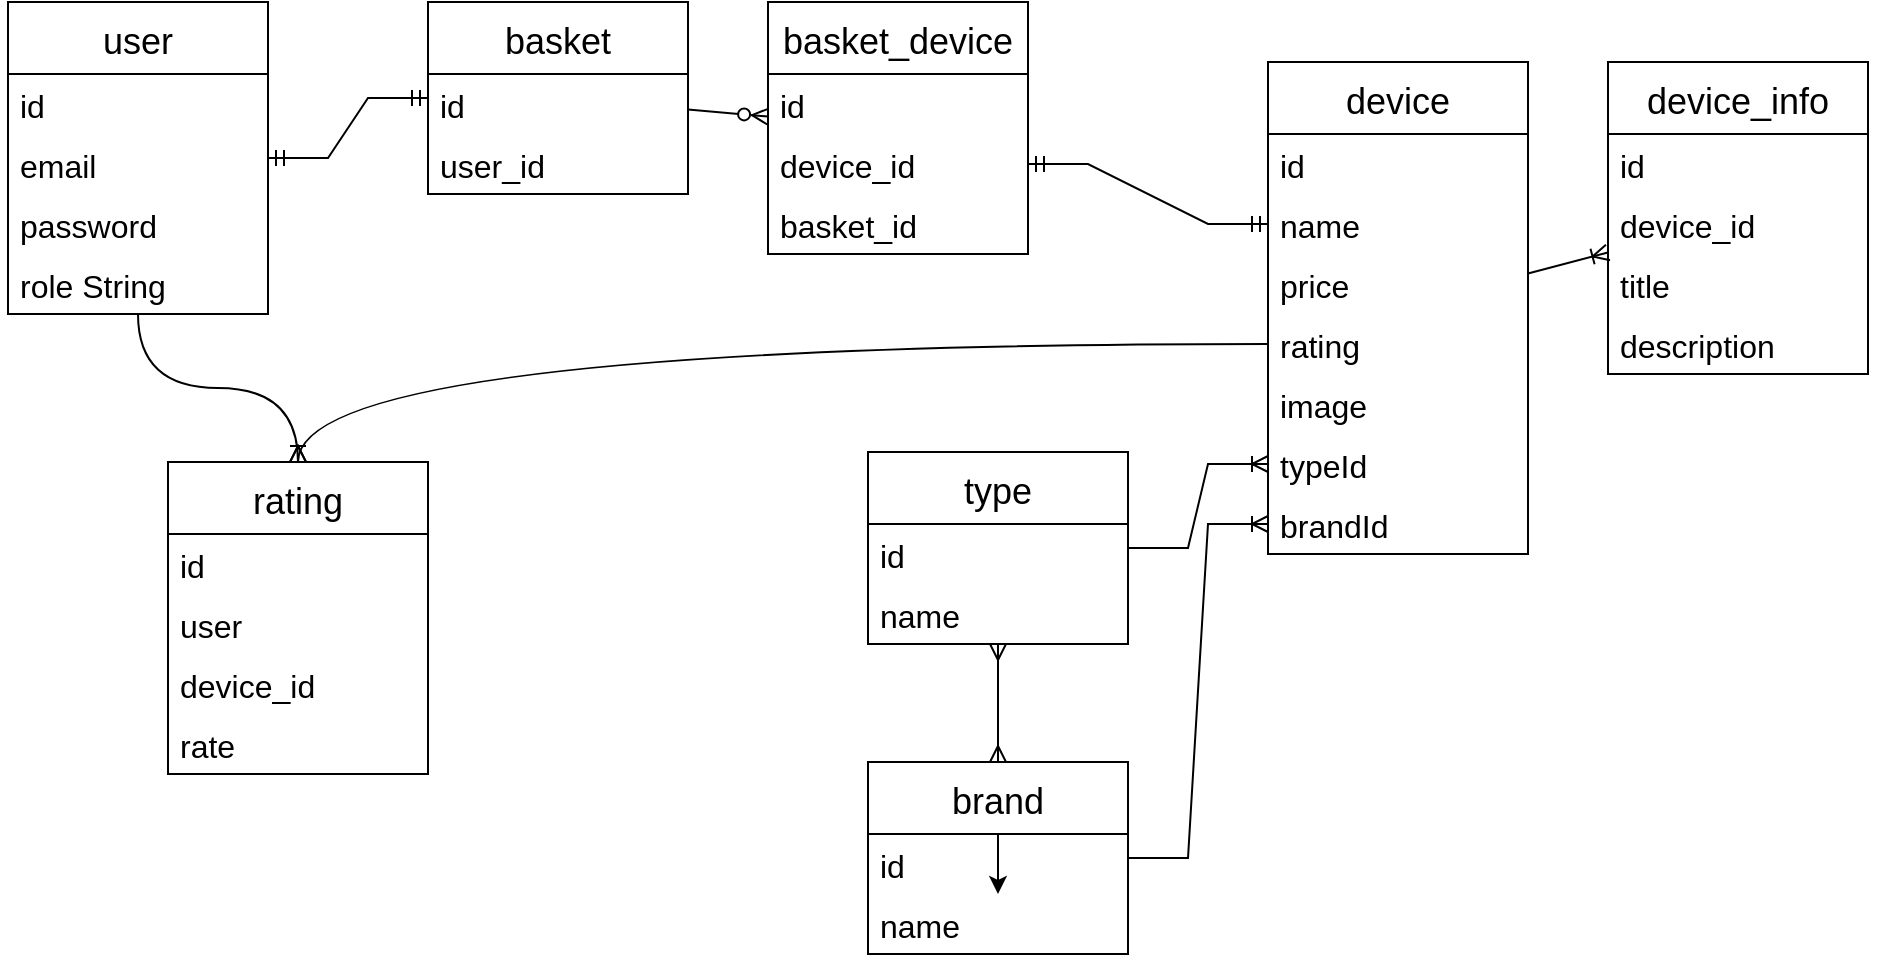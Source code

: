 <mxfile version="21.5.2" type="github">
  <diagram name="Page-1" id="4y5x8ATiys0tHEAHn4-x">
    <mxGraphModel dx="989" dy="527" grid="1" gridSize="10" guides="1" tooltips="1" connect="1" arrows="1" fold="1" page="1" pageScale="1" pageWidth="1654" pageHeight="1169" background="none" math="0" shadow="0">
      <root>
        <mxCell id="0" />
        <mxCell id="1" parent="0" />
        <mxCell id="8NpAQaC0vWflIrdFNGZz-27" value="user" style="swimlane;fontStyle=0;childLayout=stackLayout;horizontal=1;startSize=36;horizontalStack=0;resizeParent=1;resizeParentMax=0;resizeLast=0;collapsible=1;marginBottom=0;align=center;fontSize=18;" vertex="1" parent="1">
          <mxGeometry x="40" y="40" width="130" height="156" as="geometry" />
        </mxCell>
        <mxCell id="8NpAQaC0vWflIrdFNGZz-28" value="id" style="text;strokeColor=none;fillColor=none;spacingLeft=4;spacingRight=4;overflow=hidden;rotatable=0;points=[[0,0.5],[1,0.5]];portConstraint=eastwest;fontSize=16;whiteSpace=wrap;html=1;shadow=1;" vertex="1" parent="8NpAQaC0vWflIrdFNGZz-27">
          <mxGeometry y="36" width="130" height="30" as="geometry" />
        </mxCell>
        <mxCell id="8NpAQaC0vWflIrdFNGZz-30" value="email" style="text;strokeColor=none;fillColor=none;spacingLeft=4;spacingRight=4;overflow=hidden;rotatable=0;points=[[0,0.5],[1,0.5]];portConstraint=eastwest;fontSize=16;whiteSpace=wrap;html=1;" vertex="1" parent="8NpAQaC0vWflIrdFNGZz-27">
          <mxGeometry y="66" width="130" height="30" as="geometry" />
        </mxCell>
        <mxCell id="8NpAQaC0vWflIrdFNGZz-29" value="password" style="text;strokeColor=none;fillColor=none;spacingLeft=4;spacingRight=4;overflow=hidden;rotatable=0;points=[[0,0.5],[1,0.5]];portConstraint=eastwest;fontSize=16;whiteSpace=wrap;html=1;" vertex="1" parent="8NpAQaC0vWflIrdFNGZz-27">
          <mxGeometry y="96" width="130" height="30" as="geometry" />
        </mxCell>
        <mxCell id="8NpAQaC0vWflIrdFNGZz-31" value="role String" style="text;strokeColor=none;fillColor=none;spacingLeft=4;spacingRight=4;overflow=hidden;rotatable=0;points=[[0,0.5],[1,0.5]];portConstraint=eastwest;fontSize=16;whiteSpace=wrap;html=1;" vertex="1" parent="8NpAQaC0vWflIrdFNGZz-27">
          <mxGeometry y="126" width="130" height="30" as="geometry" />
        </mxCell>
        <mxCell id="8NpAQaC0vWflIrdFNGZz-33" value="basket" style="swimlane;fontStyle=0;childLayout=stackLayout;horizontal=1;startSize=36;horizontalStack=0;resizeParent=1;resizeParentMax=0;resizeLast=0;collapsible=1;marginBottom=0;align=center;fontSize=18;" vertex="1" parent="1">
          <mxGeometry x="250" y="40" width="130" height="96" as="geometry" />
        </mxCell>
        <mxCell id="8NpAQaC0vWflIrdFNGZz-34" value="id" style="text;strokeColor=none;fillColor=none;spacingLeft=4;spacingRight=4;overflow=hidden;rotatable=0;points=[[0,0.5],[1,0.5]];portConstraint=eastwest;fontSize=16;whiteSpace=wrap;html=1;" vertex="1" parent="8NpAQaC0vWflIrdFNGZz-33">
          <mxGeometry y="36" width="130" height="30" as="geometry" />
        </mxCell>
        <mxCell id="8NpAQaC0vWflIrdFNGZz-35" value="user_id" style="text;strokeColor=none;fillColor=none;spacingLeft=4;spacingRight=4;overflow=hidden;rotatable=0;points=[[0,0.5],[1,0.5]];portConstraint=eastwest;fontSize=16;whiteSpace=wrap;html=1;" vertex="1" parent="8NpAQaC0vWflIrdFNGZz-33">
          <mxGeometry y="66" width="130" height="30" as="geometry" />
        </mxCell>
        <mxCell id="8NpAQaC0vWflIrdFNGZz-40" value="device" style="swimlane;fontStyle=0;childLayout=stackLayout;horizontal=1;startSize=36;horizontalStack=0;resizeParent=1;resizeParentMax=0;resizeLast=0;collapsible=1;marginBottom=0;align=center;fontSize=18;" vertex="1" parent="1">
          <mxGeometry x="670" y="70" width="130" height="246" as="geometry" />
        </mxCell>
        <mxCell id="8NpAQaC0vWflIrdFNGZz-41" value="id" style="text;strokeColor=none;fillColor=none;spacingLeft=4;spacingRight=4;overflow=hidden;rotatable=0;points=[[0,0.5],[1,0.5]];portConstraint=eastwest;fontSize=16;whiteSpace=wrap;html=1;shadow=1;" vertex="1" parent="8NpAQaC0vWflIrdFNGZz-40">
          <mxGeometry y="36" width="130" height="30" as="geometry" />
        </mxCell>
        <mxCell id="8NpAQaC0vWflIrdFNGZz-42" value="name" style="text;strokeColor=none;fillColor=none;spacingLeft=4;spacingRight=4;overflow=hidden;rotatable=0;points=[[0,0.5],[1,0.5]];portConstraint=eastwest;fontSize=16;whiteSpace=wrap;html=1;" vertex="1" parent="8NpAQaC0vWflIrdFNGZz-40">
          <mxGeometry y="66" width="130" height="30" as="geometry" />
        </mxCell>
        <mxCell id="8NpAQaC0vWflIrdFNGZz-43" value="price" style="text;strokeColor=none;fillColor=none;spacingLeft=4;spacingRight=4;overflow=hidden;rotatable=0;points=[[0,0.5],[1,0.5]];portConstraint=eastwest;fontSize=16;whiteSpace=wrap;html=1;" vertex="1" parent="8NpAQaC0vWflIrdFNGZz-40">
          <mxGeometry y="96" width="130" height="30" as="geometry" />
        </mxCell>
        <mxCell id="8NpAQaC0vWflIrdFNGZz-44" value="rating" style="text;strokeColor=none;fillColor=none;spacingLeft=4;spacingRight=4;overflow=hidden;rotatable=0;points=[[0,0.5],[1,0.5]];portConstraint=eastwest;fontSize=16;whiteSpace=wrap;html=1;" vertex="1" parent="8NpAQaC0vWflIrdFNGZz-40">
          <mxGeometry y="126" width="130" height="30" as="geometry" />
        </mxCell>
        <mxCell id="8NpAQaC0vWflIrdFNGZz-45" value="image" style="text;strokeColor=none;fillColor=none;spacingLeft=4;spacingRight=4;overflow=hidden;rotatable=0;points=[[0,0.5],[1,0.5]];portConstraint=eastwest;fontSize=16;whiteSpace=wrap;html=1;" vertex="1" parent="8NpAQaC0vWflIrdFNGZz-40">
          <mxGeometry y="156" width="130" height="30" as="geometry" />
        </mxCell>
        <mxCell id="8NpAQaC0vWflIrdFNGZz-46" value="typeId" style="text;strokeColor=none;fillColor=none;spacingLeft=4;spacingRight=4;overflow=hidden;rotatable=0;points=[[0,0.5],[1,0.5]];portConstraint=eastwest;fontSize=16;whiteSpace=wrap;html=1;" vertex="1" parent="8NpAQaC0vWflIrdFNGZz-40">
          <mxGeometry y="186" width="130" height="30" as="geometry" />
        </mxCell>
        <mxCell id="8NpAQaC0vWflIrdFNGZz-47" value="brandId" style="text;strokeColor=none;fillColor=none;spacingLeft=4;spacingRight=4;overflow=hidden;rotatable=0;points=[[0,0.5],[1,0.5]];portConstraint=eastwest;fontSize=16;whiteSpace=wrap;html=1;" vertex="1" parent="8NpAQaC0vWflIrdFNGZz-40">
          <mxGeometry y="216" width="130" height="30" as="geometry" />
        </mxCell>
        <mxCell id="8NpAQaC0vWflIrdFNGZz-87" value="" style="edgeStyle=none;rounded=0;orthogonalLoop=1;jettySize=auto;html=1;" edge="1" parent="1" source="8NpAQaC0vWflIrdFNGZz-48" target="8NpAQaC0vWflIrdFNGZz-55">
          <mxGeometry relative="1" as="geometry" />
        </mxCell>
        <mxCell id="8NpAQaC0vWflIrdFNGZz-48" value="type" style="swimlane;fontStyle=0;childLayout=stackLayout;horizontal=1;startSize=36;horizontalStack=0;resizeParent=1;resizeParentMax=0;resizeLast=0;collapsible=1;marginBottom=0;align=center;fontSize=18;" vertex="1" parent="1">
          <mxGeometry x="470" y="265" width="130" height="96" as="geometry" />
        </mxCell>
        <mxCell id="8NpAQaC0vWflIrdFNGZz-49" value="id" style="text;strokeColor=none;fillColor=none;spacingLeft=4;spacingRight=4;overflow=hidden;rotatable=0;points=[[0,0.5],[1,0.5]];portConstraint=eastwest;fontSize=16;whiteSpace=wrap;html=1;shadow=1;" vertex="1" parent="8NpAQaC0vWflIrdFNGZz-48">
          <mxGeometry y="36" width="130" height="30" as="geometry" />
        </mxCell>
        <mxCell id="8NpAQaC0vWflIrdFNGZz-50" value="name" style="text;strokeColor=none;fillColor=none;spacingLeft=4;spacingRight=4;overflow=hidden;rotatable=0;points=[[0,0.5],[1,0.5]];portConstraint=eastwest;fontSize=16;whiteSpace=wrap;html=1;" vertex="1" parent="8NpAQaC0vWflIrdFNGZz-48">
          <mxGeometry y="66" width="130" height="30" as="geometry" />
        </mxCell>
        <mxCell id="8NpAQaC0vWflIrdFNGZz-53" value="brand" style="swimlane;fontStyle=0;childLayout=stackLayout;horizontal=1;startSize=36;horizontalStack=0;resizeParent=1;resizeParentMax=0;resizeLast=0;collapsible=1;marginBottom=0;align=center;fontSize=18;" vertex="1" parent="1">
          <mxGeometry x="470" y="420" width="130" height="96" as="geometry" />
        </mxCell>
        <mxCell id="8NpAQaC0vWflIrdFNGZz-54" value="id" style="text;strokeColor=none;fillColor=none;spacingLeft=4;spacingRight=4;overflow=hidden;rotatable=0;points=[[0,0.5],[1,0.5]];portConstraint=eastwest;fontSize=16;whiteSpace=wrap;html=1;shadow=1;" vertex="1" parent="8NpAQaC0vWflIrdFNGZz-53">
          <mxGeometry y="36" width="130" height="30" as="geometry" />
        </mxCell>
        <mxCell id="8NpAQaC0vWflIrdFNGZz-55" value="name" style="text;strokeColor=none;fillColor=none;spacingLeft=4;spacingRight=4;overflow=hidden;rotatable=0;points=[[0,0.5],[1,0.5]];portConstraint=eastwest;fontSize=16;whiteSpace=wrap;html=1;" vertex="1" parent="8NpAQaC0vWflIrdFNGZz-53">
          <mxGeometry y="66" width="130" height="30" as="geometry" />
        </mxCell>
        <mxCell id="8NpAQaC0vWflIrdFNGZz-71" value="device_info" style="swimlane;fontStyle=0;childLayout=stackLayout;horizontal=1;startSize=36;horizontalStack=0;resizeParent=1;resizeParentMax=0;resizeLast=0;collapsible=1;marginBottom=0;align=center;fontSize=18;" vertex="1" parent="1">
          <mxGeometry x="840" y="70" width="130" height="156" as="geometry" />
        </mxCell>
        <mxCell id="8NpAQaC0vWflIrdFNGZz-72" value="id" style="text;strokeColor=none;fillColor=none;spacingLeft=4;spacingRight=4;overflow=hidden;rotatable=0;points=[[0,0.5],[1,0.5]];portConstraint=eastwest;fontSize=16;whiteSpace=wrap;html=1;shadow=1;" vertex="1" parent="8NpAQaC0vWflIrdFNGZz-71">
          <mxGeometry y="36" width="130" height="30" as="geometry" />
        </mxCell>
        <mxCell id="8NpAQaC0vWflIrdFNGZz-73" value="device_id" style="text;strokeColor=none;fillColor=none;spacingLeft=4;spacingRight=4;overflow=hidden;rotatable=0;points=[[0,0.5],[1,0.5]];portConstraint=eastwest;fontSize=16;whiteSpace=wrap;html=1;" vertex="1" parent="8NpAQaC0vWflIrdFNGZz-71">
          <mxGeometry y="66" width="130" height="30" as="geometry" />
        </mxCell>
        <mxCell id="8NpAQaC0vWflIrdFNGZz-74" value="title" style="text;strokeColor=none;fillColor=none;spacingLeft=4;spacingRight=4;overflow=hidden;rotatable=0;points=[[0,0.5],[1,0.5]];portConstraint=eastwest;fontSize=16;whiteSpace=wrap;html=1;" vertex="1" parent="8NpAQaC0vWflIrdFNGZz-71">
          <mxGeometry y="96" width="130" height="30" as="geometry" />
        </mxCell>
        <mxCell id="8NpAQaC0vWflIrdFNGZz-75" value="description" style="text;strokeColor=none;fillColor=none;spacingLeft=4;spacingRight=4;overflow=hidden;rotatable=0;points=[[0,0.5],[1,0.5]];portConstraint=eastwest;fontSize=16;whiteSpace=wrap;html=1;" vertex="1" parent="8NpAQaC0vWflIrdFNGZz-71">
          <mxGeometry y="126" width="130" height="30" as="geometry" />
        </mxCell>
        <mxCell id="8NpAQaC0vWflIrdFNGZz-77" value="basket_device" style="swimlane;fontStyle=0;childLayout=stackLayout;horizontal=1;startSize=36;horizontalStack=0;resizeParent=1;resizeParentMax=0;resizeLast=0;collapsible=1;marginBottom=0;align=center;fontSize=18;" vertex="1" parent="1">
          <mxGeometry x="420" y="40" width="130" height="126" as="geometry" />
        </mxCell>
        <mxCell id="8NpAQaC0vWflIrdFNGZz-78" value="id" style="text;strokeColor=none;fillColor=none;spacingLeft=4;spacingRight=4;overflow=hidden;rotatable=0;points=[[0,0.5],[1,0.5]];portConstraint=eastwest;fontSize=16;whiteSpace=wrap;html=1;shadow=1;" vertex="1" parent="8NpAQaC0vWflIrdFNGZz-77">
          <mxGeometry y="36" width="130" height="30" as="geometry" />
        </mxCell>
        <mxCell id="8NpAQaC0vWflIrdFNGZz-82" value="device_id" style="text;strokeColor=none;fillColor=none;spacingLeft=4;spacingRight=4;overflow=hidden;rotatable=0;points=[[0,0.5],[1,0.5]];portConstraint=eastwest;fontSize=16;whiteSpace=wrap;html=1;" vertex="1" parent="8NpAQaC0vWflIrdFNGZz-77">
          <mxGeometry y="66" width="130" height="30" as="geometry" />
        </mxCell>
        <mxCell id="8NpAQaC0vWflIrdFNGZz-80" value="basket_id" style="text;strokeColor=none;fillColor=none;spacingLeft=4;spacingRight=4;overflow=hidden;rotatable=0;points=[[0,0.5],[1,0.5]];portConstraint=eastwest;fontSize=16;whiteSpace=wrap;html=1;" vertex="1" parent="8NpAQaC0vWflIrdFNGZz-77">
          <mxGeometry y="96" width="130" height="30" as="geometry" />
        </mxCell>
        <mxCell id="8NpAQaC0vWflIrdFNGZz-83" value="" style="fontSize=12;html=1;endArrow=ERzeroToMany;endFill=1;rounded=0;" edge="1" parent="1" source="8NpAQaC0vWflIrdFNGZz-33" target="8NpAQaC0vWflIrdFNGZz-77">
          <mxGeometry width="100" height="100" relative="1" as="geometry">
            <mxPoint x="310" y="196" as="sourcePoint" />
            <mxPoint x="410" y="96" as="targetPoint" />
          </mxGeometry>
        </mxCell>
        <mxCell id="8NpAQaC0vWflIrdFNGZz-84" value="" style="edgeStyle=entityRelationEdgeStyle;fontSize=12;html=1;endArrow=ERmandOne;startArrow=ERmandOne;rounded=0;" edge="1" parent="1" source="8NpAQaC0vWflIrdFNGZz-27" target="8NpAQaC0vWflIrdFNGZz-33">
          <mxGeometry width="100" height="100" relative="1" as="geometry">
            <mxPoint x="150" y="266" as="sourcePoint" />
            <mxPoint x="250" y="166" as="targetPoint" />
          </mxGeometry>
        </mxCell>
        <mxCell id="8NpAQaC0vWflIrdFNGZz-86" value="" style="fontSize=12;html=1;endArrow=ERmany;startArrow=ERmany;rounded=0;" edge="1" parent="1" source="8NpAQaC0vWflIrdFNGZz-53" target="8NpAQaC0vWflIrdFNGZz-48">
          <mxGeometry width="100" height="100" relative="1" as="geometry">
            <mxPoint x="460" y="340" as="sourcePoint" />
            <mxPoint x="560" y="220" as="targetPoint" />
          </mxGeometry>
        </mxCell>
        <mxCell id="8NpAQaC0vWflIrdFNGZz-88" value="" style="edgeStyle=entityRelationEdgeStyle;fontSize=12;html=1;endArrow=ERoneToMany;rounded=0;" edge="1" parent="1" source="8NpAQaC0vWflIrdFNGZz-48" target="8NpAQaC0vWflIrdFNGZz-46">
          <mxGeometry width="100" height="100" relative="1" as="geometry">
            <mxPoint x="560" y="386" as="sourcePoint" />
            <mxPoint x="660" y="286" as="targetPoint" />
          </mxGeometry>
        </mxCell>
        <mxCell id="8NpAQaC0vWflIrdFNGZz-89" value="" style="edgeStyle=entityRelationEdgeStyle;fontSize=12;html=1;endArrow=ERoneToMany;rounded=0;" edge="1" parent="1" source="8NpAQaC0vWflIrdFNGZz-53" target="8NpAQaC0vWflIrdFNGZz-47">
          <mxGeometry width="100" height="100" relative="1" as="geometry">
            <mxPoint x="590" y="394" as="sourcePoint" />
            <mxPoint x="660" y="361" as="targetPoint" />
          </mxGeometry>
        </mxCell>
        <mxCell id="8NpAQaC0vWflIrdFNGZz-90" value="" style="edgeStyle=entityRelationEdgeStyle;fontSize=12;html=1;endArrow=ERmandOne;startArrow=ERmandOne;rounded=0;" edge="1" parent="1" source="8NpAQaC0vWflIrdFNGZz-82" target="8NpAQaC0vWflIrdFNGZz-42">
          <mxGeometry width="100" height="100" relative="1" as="geometry">
            <mxPoint x="460" y="320" as="sourcePoint" />
            <mxPoint x="560" y="220" as="targetPoint" />
          </mxGeometry>
        </mxCell>
        <mxCell id="8NpAQaC0vWflIrdFNGZz-91" value="" style="fontSize=12;html=1;endArrow=ERoneToMany;rounded=0;" edge="1" parent="1" source="8NpAQaC0vWflIrdFNGZz-40" target="8NpAQaC0vWflIrdFNGZz-71">
          <mxGeometry width="100" height="100" relative="1" as="geometry">
            <mxPoint x="460" y="320" as="sourcePoint" />
            <mxPoint x="560" y="220" as="targetPoint" />
          </mxGeometry>
        </mxCell>
        <mxCell id="8NpAQaC0vWflIrdFNGZz-92" value="rating" style="swimlane;fontStyle=0;childLayout=stackLayout;horizontal=1;startSize=36;horizontalStack=0;resizeParent=1;resizeParentMax=0;resizeLast=0;collapsible=1;marginBottom=0;align=center;fontSize=18;" vertex="1" parent="1">
          <mxGeometry x="120" y="270" width="130" height="156" as="geometry" />
        </mxCell>
        <mxCell id="8NpAQaC0vWflIrdFNGZz-93" value="id" style="text;strokeColor=none;fillColor=none;spacingLeft=4;spacingRight=4;overflow=hidden;rotatable=0;points=[[0,0.5],[1,0.5]];portConstraint=eastwest;fontSize=16;whiteSpace=wrap;html=1;shadow=1;" vertex="1" parent="8NpAQaC0vWflIrdFNGZz-92">
          <mxGeometry y="36" width="130" height="30" as="geometry" />
        </mxCell>
        <mxCell id="8NpAQaC0vWflIrdFNGZz-94" value="user" style="text;strokeColor=none;fillColor=none;spacingLeft=4;spacingRight=4;overflow=hidden;rotatable=0;points=[[0,0.5],[1,0.5]];portConstraint=eastwest;fontSize=16;whiteSpace=wrap;html=1;" vertex="1" parent="8NpAQaC0vWflIrdFNGZz-92">
          <mxGeometry y="66" width="130" height="30" as="geometry" />
        </mxCell>
        <mxCell id="8NpAQaC0vWflIrdFNGZz-95" value="device_id" style="text;strokeColor=none;fillColor=none;spacingLeft=4;spacingRight=4;overflow=hidden;rotatable=0;points=[[0,0.5],[1,0.5]];portConstraint=eastwest;fontSize=16;whiteSpace=wrap;html=1;" vertex="1" parent="8NpAQaC0vWflIrdFNGZz-92">
          <mxGeometry y="96" width="130" height="30" as="geometry" />
        </mxCell>
        <mxCell id="8NpAQaC0vWflIrdFNGZz-96" value="rate" style="text;strokeColor=none;fillColor=none;spacingLeft=4;spacingRight=4;overflow=hidden;rotatable=0;points=[[0,0.5],[1,0.5]];portConstraint=eastwest;fontSize=16;whiteSpace=wrap;html=1;" vertex="1" parent="8NpAQaC0vWflIrdFNGZz-92">
          <mxGeometry y="126" width="130" height="30" as="geometry" />
        </mxCell>
        <mxCell id="8NpAQaC0vWflIrdFNGZz-97" value="" style="edgeStyle=orthogonalEdgeStyle;fontSize=12;html=1;endArrow=ERoneToMany;rounded=0;curved=1;" edge="1" parent="1" source="8NpAQaC0vWflIrdFNGZz-27" target="8NpAQaC0vWflIrdFNGZz-92">
          <mxGeometry width="100" height="100" relative="1" as="geometry">
            <mxPoint x="100" y="230" as="sourcePoint" />
            <mxPoint x="150" y="220" as="targetPoint" />
          </mxGeometry>
        </mxCell>
        <mxCell id="8NpAQaC0vWflIrdFNGZz-98" value="" style="edgeStyle=orthogonalEdgeStyle;fontSize=12;html=1;endArrow=ERoneToMany;rounded=0;curved=1;" edge="1" parent="1" source="8NpAQaC0vWflIrdFNGZz-44" target="8NpAQaC0vWflIrdFNGZz-92">
          <mxGeometry width="100" height="100" relative="1" as="geometry">
            <mxPoint x="290" y="240" as="sourcePoint" />
            <mxPoint x="370" y="314" as="targetPoint" />
          </mxGeometry>
        </mxCell>
      </root>
    </mxGraphModel>
  </diagram>
</mxfile>

